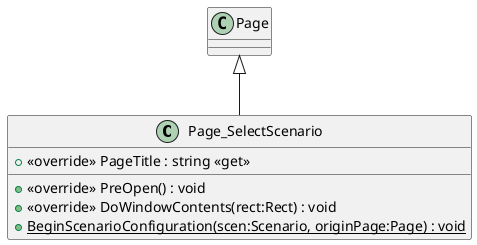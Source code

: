 @startuml
class Page_SelectScenario {
    + <<override>> PageTitle : string <<get>>
    + <<override>> PreOpen() : void
    + <<override>> DoWindowContents(rect:Rect) : void
    + {static} BeginScenarioConfiguration(scen:Scenario, originPage:Page) : void
}
Page <|-- Page_SelectScenario
@enduml
